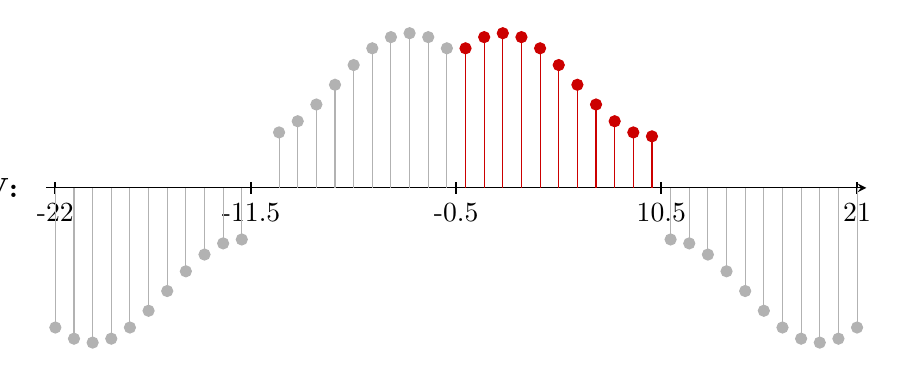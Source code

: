 \begin{tikzpicture}
  \begin{axis}[
    width=12cm, height=6cm,
    axis x line=middle,
    axis y line=none,
    xmin=-22.5, xmax=21.5,
    ymin=-4.7,
    xtick={-22,-11.5, -0.5, 10.5,21},
    xticklabels={-22,-11.5, -0.5, 10.5,21},    
    ytick=\empty,
    tick style={black!50},
    major x tick style={black, thick},
    minor x tick style={black!20},
    minor x tick num=1,
  ]
    % function used for the points: 3+1.5*cos(pi/8*(x-2))
    % red points
    \addplot+[ycomb, mark=*,
              draw=red!80!black,
              mark options={fill=red!80!black},
              every ycomb/.style={thin,red!80!black},
              every mark/.append style={draw=red!80!black}]
      coordinates {
        (0,4.061) (1,4.386) (2,4.5)   (3,4.386) (4,4.061)
        (5,3.574) (6,3)     (7,2.426) (8,1.939) (9,1.614)
        (10,1.5)
      };
    
    % gray points
    \addplot+[ycomb, mark=*,
              draw=gray!60,
              mark options={fill=gray!60},
              every ycomb/.style={ultra thin,gray!60},
              every mark/.append style={draw=gray!60}]
      coordinates {
        (11, -1.5)  (12,-1.614) (13,-1.939) (14,-2.426)
        (15,-3)     (16,-3.574) (17,-4.061) (18,-4.386)
        (19,-4.5)   (20,-4.386) (21, -4.061)
        (-1,4.061) (-2,4.386) (-3,4.5)   (-4,4.386) (-5,4.061)
        (-6,3.574) (-7,3)     (-8,2.426) (-9,1.939) (-10,1.614)
        (-12, -1.5)  (-13,-1.614) (-14,-1.939) (-15,-2.426)
        (-16,-3)     (-17,-3.574) (-18,-4.061) (-19,-4.386)
        (-20,-4.5)   (-21,-4.386) (-22, -4.061)
      };
    

  \end{axis}
  \node[anchor=east, xshift=0mm, overlay, font=\bfseries]
        at (current bounding box.west) {DCT-IV:};
\end{tikzpicture}